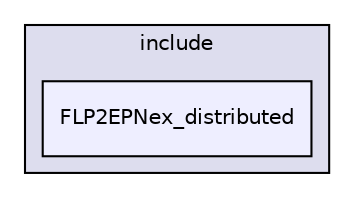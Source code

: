 digraph "/home/travis/build/AliceO2Group/AliceO2/Examples/flp2epn-distributed/include/FLP2EPNex_distributed" {
  bgcolor=transparent;
  compound=true
  node [ fontsize="10", fontname="Helvetica"];
  edge [ labelfontsize="10", labelfontname="Helvetica"];
  subgraph clusterdir_d10d24a475eed66170eb4af06c3d37bb {
    graph [ bgcolor="#ddddee", pencolor="black", label="include" fontname="Helvetica", fontsize="10", URL="dir_d10d24a475eed66170eb4af06c3d37bb.html"]
  dir_91e2d22901de7ce90727a1e21f0c6e91 [shape=box, label="FLP2EPNex_distributed", style="filled", fillcolor="#eeeeff", pencolor="black", URL="dir_91e2d22901de7ce90727a1e21f0c6e91.html"];
  }
}
